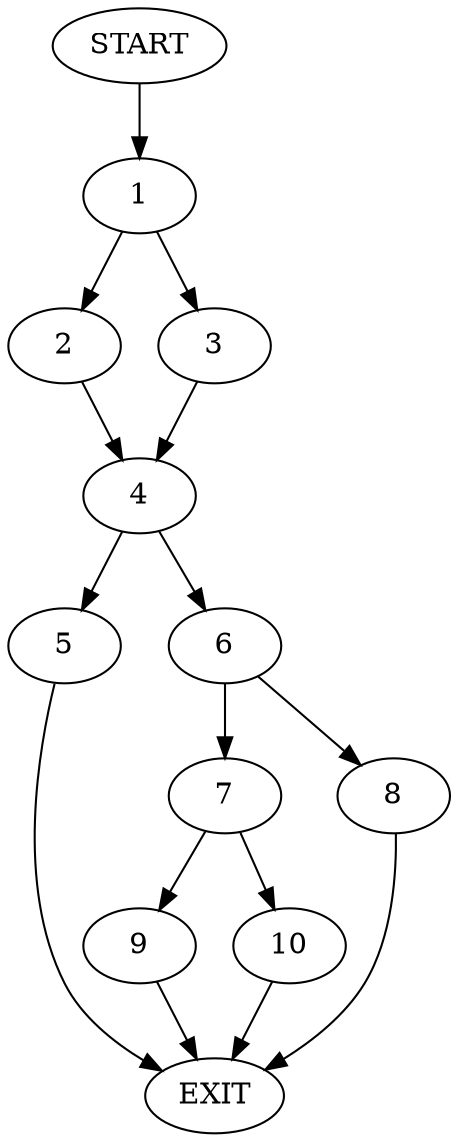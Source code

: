 digraph {
0 [label="START"]
11 [label="EXIT"]
0 -> 1
1 -> 2
1 -> 3
2 -> 4
3 -> 4
4 -> 5
4 -> 6
5 -> 11
6 -> 7
6 -> 8
7 -> 9
7 -> 10
8 -> 11
9 -> 11
10 -> 11
}
